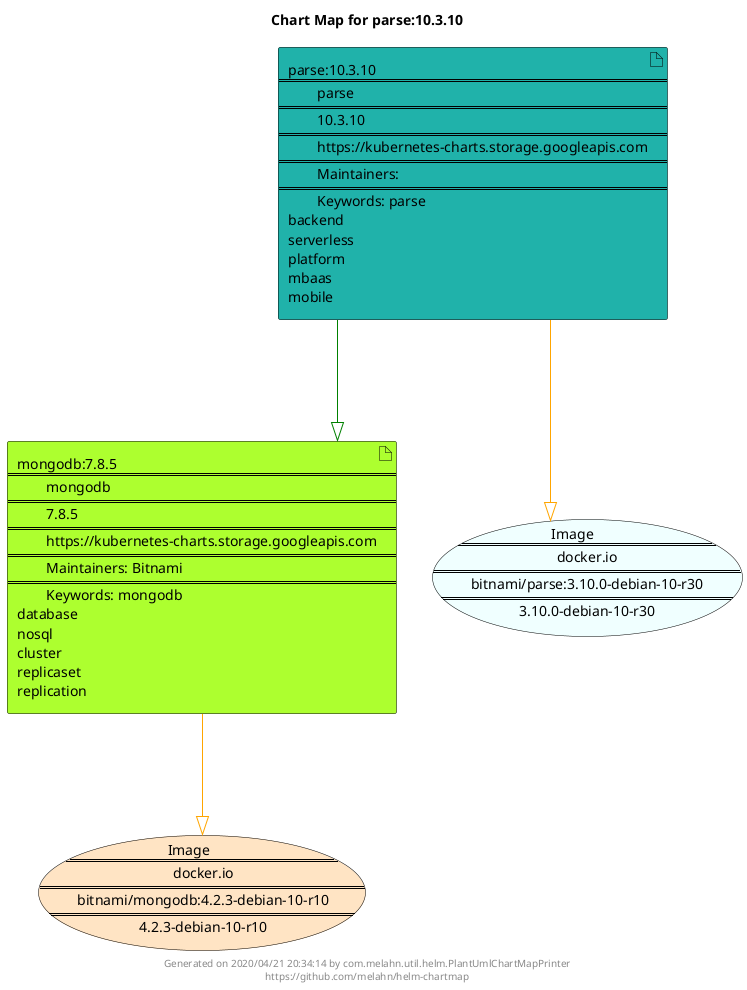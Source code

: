 @startuml
skinparam linetype ortho
skinparam backgroundColor white
skinparam usecaseBorderColor black
skinparam usecaseArrowColor LightSlateGray
skinparam artifactBorderColor black
skinparam artifactArrowColor LightSlateGray

title Chart Map for parse:10.3.10

'There are 2 referenced Helm Charts
artifact "mongodb:7.8.5\n====\n\tmongodb\n====\n\t7.8.5\n====\n\thttps://kubernetes-charts.storage.googleapis.com\n====\n\tMaintainers: Bitnami\n====\n\tKeywords: mongodb\ndatabase\nnosql\ncluster\nreplicaset\nreplication" as mongodb_7_8_5 #GreenYellow
artifact "parse:10.3.10\n====\n\tparse\n====\n\t10.3.10\n====\n\thttps://kubernetes-charts.storage.googleapis.com\n====\n\tMaintainers: \n====\n\tKeywords: parse\nbackend\nserverless\nplatform\nmbaas\nmobile" as parse_10_3_10 #LightSeaGreen

'There are 2 referenced Docker Images
usecase "Image\n====\n\tdocker.io\n====\n\tbitnami/mongodb:4.2.3-debian-10-r10\n====\n\t4.2.3-debian-10-r10" as docker_io_bitnami_mongodb_4_2_3_debian_10_r10 #Bisque
usecase "Image\n====\n\tdocker.io\n====\n\tbitnami/parse:3.10.0-debian-10-r30\n====\n\t3.10.0-debian-10-r30" as docker_io_bitnami_parse_3_10_0_debian_10_r30 #Azure

'Chart Dependencies
parse_10_3_10--[#green]-|>mongodb_7_8_5
mongodb_7_8_5--[#orange]-|>docker_io_bitnami_mongodb_4_2_3_debian_10_r10
parse_10_3_10--[#orange]-|>docker_io_bitnami_parse_3_10_0_debian_10_r30

center footer Generated on 2020/04/21 20:34:14 by com.melahn.util.helm.PlantUmlChartMapPrinter\nhttps://github.com/melahn/helm-chartmap
@enduml
